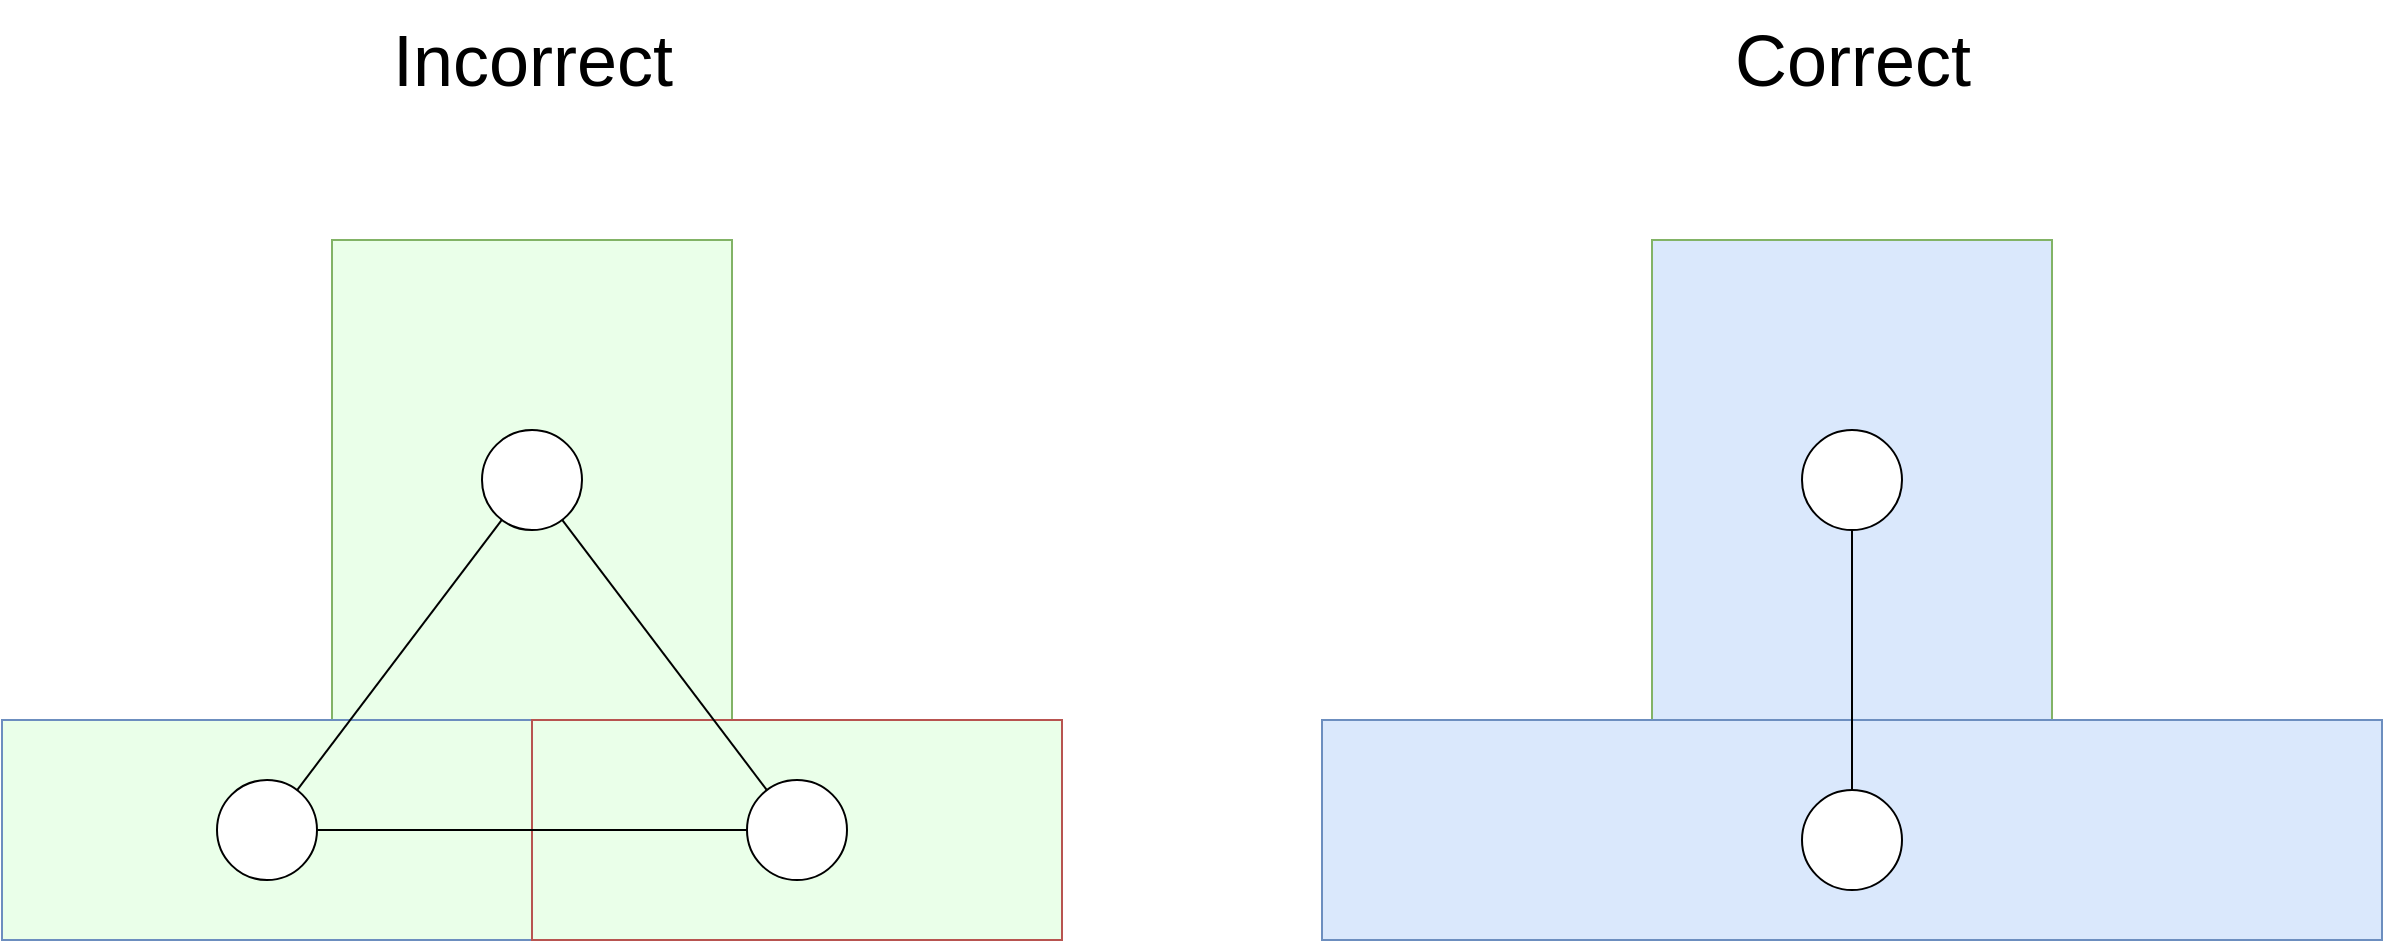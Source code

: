 <mxfile>
    <diagram id="P2L8khJq6iVACmmDoZS8" name="Page-1">
        <mxGraphModel dx="1053" dy="830" grid="1" gridSize="10" guides="1" tooltips="1" connect="1" arrows="1" fold="1" page="1" pageScale="1" pageWidth="850" pageHeight="1100" math="0" shadow="0">
            <root>
                <mxCell id="0"/>
                <mxCell id="1" parent="0"/>
                <mxCell id="vRecdFWWaNIaUu5lRkoL-17" value="&lt;font style=&quot;font-size: 36px;&quot;&gt;Incorrect&lt;/font&gt;" style="text;html=1;align=center;verticalAlign=middle;resizable=0;points=[];autosize=1;strokeColor=none;fillColor=none;" parent="1" vertex="1">
                    <mxGeometry x="345" y="130" width="160" height="60" as="geometry"/>
                </mxCell>
                <mxCell id="vRecdFWWaNIaUu5lRkoL-24" value="&lt;font style=&quot;font-size: 36px;&quot;&gt;Correct&lt;/font&gt;" style="text;html=1;align=center;verticalAlign=middle;resizable=0;points=[];autosize=1;strokeColor=none;fillColor=none;" parent="1" vertex="1">
                    <mxGeometry x="1015" y="130" width="140" height="60" as="geometry"/>
                </mxCell>
                <mxCell id="vRecdFWWaNIaUu5lRkoL-25" value="" style="group" parent="1" vertex="1" connectable="0">
                    <mxGeometry x="820" y="250" width="530" height="350" as="geometry"/>
                </mxCell>
                <mxCell id="vRecdFWWaNIaUu5lRkoL-7" value="" style="rounded=0;whiteSpace=wrap;html=1;fillColor=#DAE8FC;strokeColor=#82b366;" parent="vRecdFWWaNIaUu5lRkoL-25" vertex="1">
                    <mxGeometry x="165" width="200" height="240" as="geometry"/>
                </mxCell>
                <mxCell id="vRecdFWWaNIaUu5lRkoL-8" value="" style="rounded=0;whiteSpace=wrap;html=1;fillColor=#DAE8FC;strokeColor=#6c8ebf;" parent="vRecdFWWaNIaUu5lRkoL-25" vertex="1">
                    <mxGeometry y="240" width="530" height="110" as="geometry"/>
                </mxCell>
                <mxCell id="vRecdFWWaNIaUu5lRkoL-10" value="" style="ellipse;whiteSpace=wrap;html=1;" parent="vRecdFWWaNIaUu5lRkoL-25" vertex="1">
                    <mxGeometry x="240" y="95" width="50" height="50" as="geometry"/>
                </mxCell>
                <mxCell id="vRecdFWWaNIaUu5lRkoL-11" value="" style="ellipse;whiteSpace=wrap;html=1;" parent="vRecdFWWaNIaUu5lRkoL-25" vertex="1">
                    <mxGeometry x="240" y="275" width="50" height="50" as="geometry"/>
                </mxCell>
                <mxCell id="vRecdFWWaNIaUu5lRkoL-16" value="" style="endArrow=none;html=1;rounded=0;" parent="vRecdFWWaNIaUu5lRkoL-25" source="vRecdFWWaNIaUu5lRkoL-11" target="vRecdFWWaNIaUu5lRkoL-10" edge="1">
                    <mxGeometry width="50" height="50" relative="1" as="geometry">
                        <mxPoint x="330" y="590" as="sourcePoint"/>
                        <mxPoint x="380" y="540" as="targetPoint"/>
                    </mxGeometry>
                </mxCell>
                <mxCell id="vRecdFWWaNIaUu5lRkoL-26" value="" style="group" parent="1" vertex="1" connectable="0">
                    <mxGeometry x="160" y="250" width="530" height="350" as="geometry"/>
                </mxCell>
                <mxCell id="vRecdFWWaNIaUu5lRkoL-1" value="" style="rounded=0;whiteSpace=wrap;html=1;fillColor=#EAFFE9;strokeColor=#82b366;" parent="vRecdFWWaNIaUu5lRkoL-26" vertex="1">
                    <mxGeometry x="165" width="200" height="240" as="geometry"/>
                </mxCell>
                <mxCell id="vRecdFWWaNIaUu5lRkoL-2" value="" style="rounded=0;whiteSpace=wrap;html=1;fillColor=#EAFFE9;strokeColor=#6c8ebf;" parent="vRecdFWWaNIaUu5lRkoL-26" vertex="1">
                    <mxGeometry y="240" width="265" height="110" as="geometry"/>
                </mxCell>
                <mxCell id="vRecdFWWaNIaUu5lRkoL-3" value="" style="rounded=0;whiteSpace=wrap;html=1;fillColor=#EAFFE9;strokeColor=#b85450;" parent="vRecdFWWaNIaUu5lRkoL-26" vertex="1">
                    <mxGeometry x="265" y="240" width="265" height="110" as="geometry"/>
                </mxCell>
                <mxCell id="vRecdFWWaNIaUu5lRkoL-4" value="" style="ellipse;whiteSpace=wrap;html=1;" parent="vRecdFWWaNIaUu5lRkoL-26" vertex="1">
                    <mxGeometry x="240" y="95" width="50" height="50" as="geometry"/>
                </mxCell>
                <mxCell id="vRecdFWWaNIaUu5lRkoL-5" value="" style="ellipse;whiteSpace=wrap;html=1;" parent="vRecdFWWaNIaUu5lRkoL-26" vertex="1">
                    <mxGeometry x="107.5" y="270" width="50" height="50" as="geometry"/>
                </mxCell>
                <mxCell id="vRecdFWWaNIaUu5lRkoL-6" value="" style="ellipse;whiteSpace=wrap;html=1;" parent="vRecdFWWaNIaUu5lRkoL-26" vertex="1">
                    <mxGeometry x="372.5" y="270" width="50" height="50" as="geometry"/>
                </mxCell>
                <mxCell id="vRecdFWWaNIaUu5lRkoL-13" value="" style="endArrow=none;html=1;rounded=0;" parent="vRecdFWWaNIaUu5lRkoL-26" source="vRecdFWWaNIaUu5lRkoL-6" target="vRecdFWWaNIaUu5lRkoL-4" edge="1">
                    <mxGeometry width="50" height="50" relative="1" as="geometry">
                        <mxPoint x="300" y="490" as="sourcePoint"/>
                        <mxPoint x="350" y="440" as="targetPoint"/>
                    </mxGeometry>
                </mxCell>
                <mxCell id="vRecdFWWaNIaUu5lRkoL-14" value="" style="endArrow=none;html=1;rounded=0;" parent="vRecdFWWaNIaUu5lRkoL-26" source="vRecdFWWaNIaUu5lRkoL-5" target="vRecdFWWaNIaUu5lRkoL-4" edge="1">
                    <mxGeometry width="50" height="50" relative="1" as="geometry">
                        <mxPoint x="290" y="510" as="sourcePoint"/>
                        <mxPoint x="340" y="460" as="targetPoint"/>
                    </mxGeometry>
                </mxCell>
                <mxCell id="vRecdFWWaNIaUu5lRkoL-15" value="" style="endArrow=none;html=1;rounded=0;" parent="vRecdFWWaNIaUu5lRkoL-26" source="vRecdFWWaNIaUu5lRkoL-5" target="vRecdFWWaNIaUu5lRkoL-6" edge="1">
                    <mxGeometry width="50" height="50" relative="1" as="geometry">
                        <mxPoint x="220" y="470" as="sourcePoint"/>
                        <mxPoint x="270" y="420" as="targetPoint"/>
                    </mxGeometry>
                </mxCell>
            </root>
        </mxGraphModel>
    </diagram>
</mxfile>